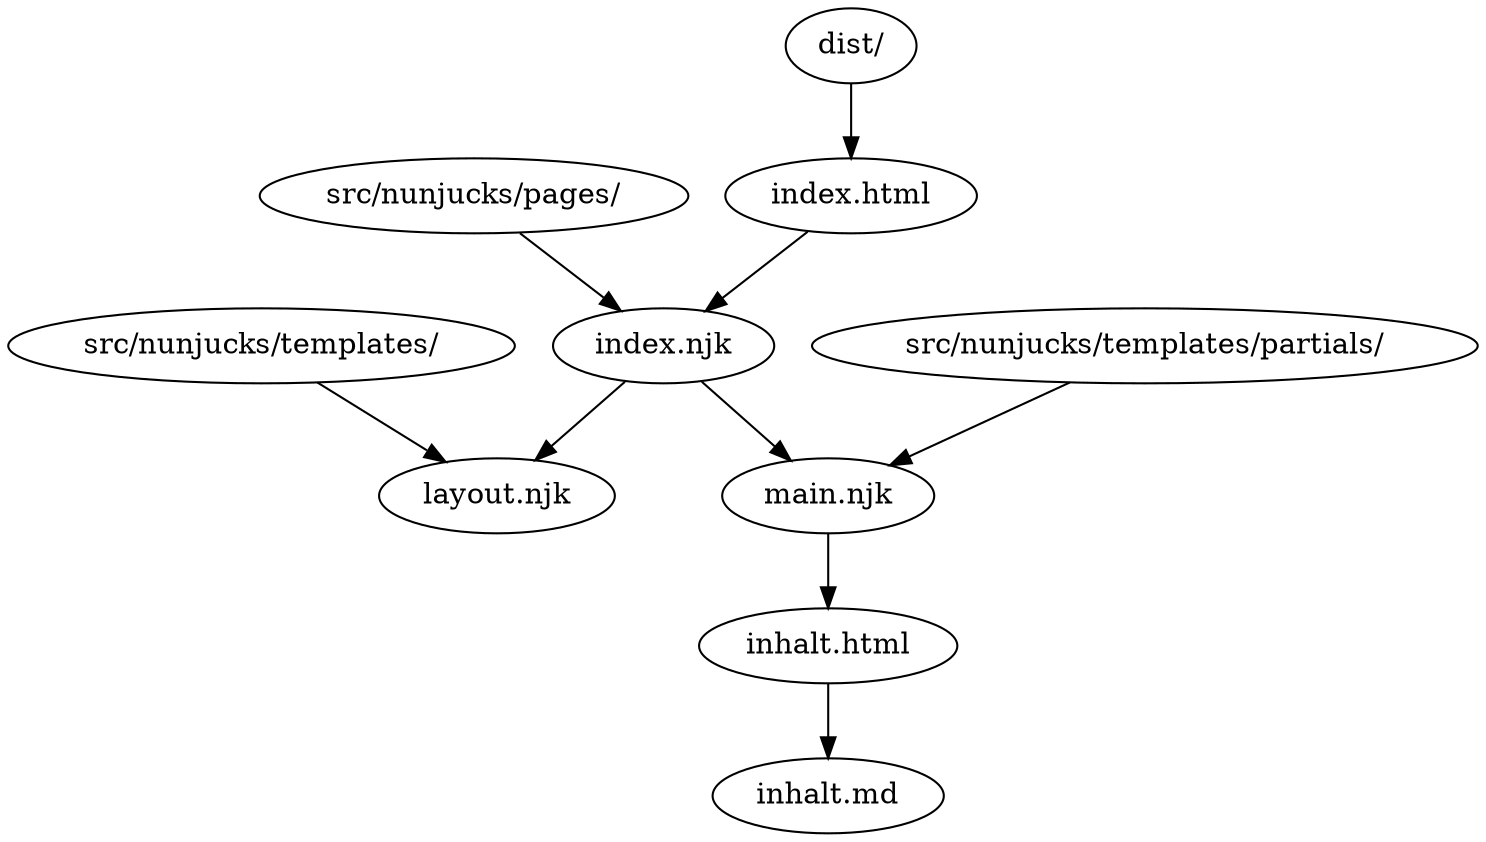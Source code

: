 digraph X {
	"index.html" -> "index.njk";
	"index.njk" -> {"layout.njk", "main.njk"};
	"main.njk" -> "inhalt.html";
	"inhalt.html" -> "inhalt.md"
	"dist/" -> "index.html"
	"src/nunjucks/pages/" -> "index.njk"
	"src/nunjucks/templates/" -> "layout.njk"
	"src/nunjucks/templates/partials/" -> "main.njk"
}
